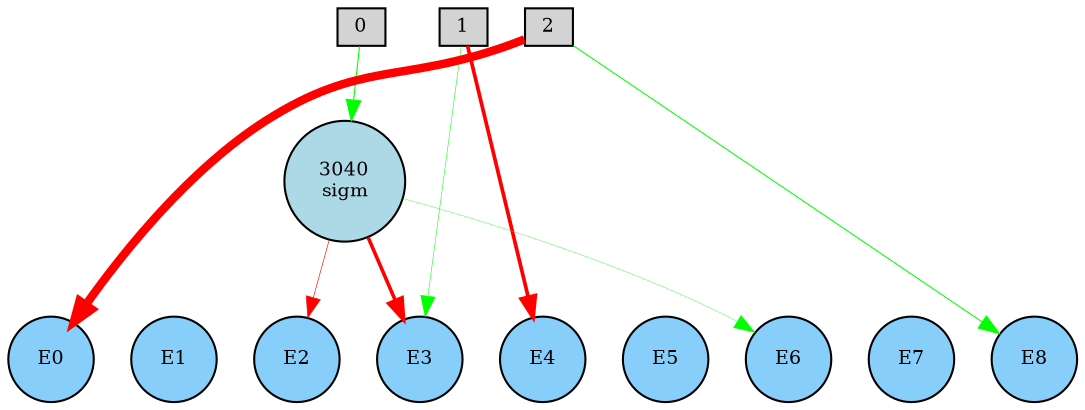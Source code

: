 digraph {
	node [fontsize=9 height=0.2 shape=circle width=0.2]
	subgraph inputs {
		node [shape=box style=filled]
		rank=source
		0 [fillcolor=lightgray]
		1 [fillcolor=lightgray]
		0 -> 1 [style=invis]
		2 [fillcolor=lightgray]
		1 -> 2 [style=invis]
	}
	subgraph outputs {
		node [style=filled]
		rank=sink
		E0 [fillcolor=lightskyblue fontsize=9 height=0.2 shape=circle width=0.2]
		E1 [fillcolor=lightskyblue fontsize=9 height=0.2 shape=circle width=0.2]
		E0 -> E1 [style=invis]
		E2 [fillcolor=lightskyblue fontsize=9 height=0.2 shape=circle width=0.2]
		E1 -> E2 [style=invis]
		E3 [fillcolor=lightskyblue fontsize=9 height=0.2 shape=circle width=0.2]
		E2 -> E3 [style=invis]
		E4 [fillcolor=lightskyblue fontsize=9 height=0.2 shape=circle width=0.2]
		E3 -> E4 [style=invis]
		E5 [fillcolor=lightskyblue fontsize=9 height=0.2 shape=circle width=0.2]
		E4 -> E5 [style=invis]
		E6 [fillcolor=lightskyblue fontsize=9 height=0.2 shape=circle width=0.2]
		E5 -> E6 [style=invis]
		E7 [fillcolor=lightskyblue fontsize=9 height=0.2 shape=circle width=0.2]
		E6 -> E7 [style=invis]
		E8 [fillcolor=lightskyblue fontsize=9 height=0.2 shape=circle width=0.2]
		E7 -> E8 [style=invis]
	}
	3040 [label="3040
sigm" fillcolor=lightblue style=filled]
	2 -> E0 [color=red penwidth=4.0496877223592636 style=solid]
	1 -> E4 [color=red penwidth=1.7790082921133796 style=solid]
	0 -> 3040 [color=green penwidth=0.5208402543301733 style=solid]
	3040 -> E3 [color=red penwidth=1.727729523610619 style=solid]
	3040 -> E2 [color=red penwidth=0.29880744147694016 style=solid]
	3040 -> E6 [color=green penwidth=0.17098679586703458 style=solid]
	1 -> E3 [color=green penwidth=0.24797325209631074 style=solid]
	2 -> E8 [color=green penwidth=0.49287191710412137 style=solid]
}
